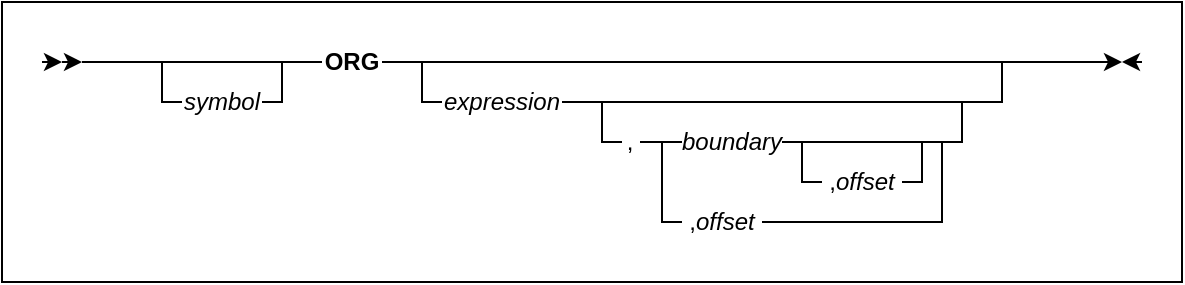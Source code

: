 <mxfile version="12.9.14" type="device"><diagram id="Tc96DBXoSjq8mKtdGG90" name="Page-1"><mxGraphModel dx="981" dy="514" grid="1" gridSize="10" guides="1" tooltips="1" connect="1" arrows="1" fold="1" page="1" pageScale="1" pageWidth="827" pageHeight="1169" math="0" shadow="0"><root><mxCell id="0"/><mxCell id="1" parent="0"/><mxCell id="j_5bdlGQcoBqGCKNDvPN-35" value="" style="rounded=0;whiteSpace=wrap;html=1;" vertex="1" parent="1"><mxGeometry x="100" y="170" width="590" height="140" as="geometry"/></mxCell><mxCell id="j_5bdlGQcoBqGCKNDvPN-4" value="" style="endArrow=classic;html=1;" edge="1" parent="1"><mxGeometry width="50" height="50" relative="1" as="geometry"><mxPoint x="670" y="200" as="sourcePoint"/><mxPoint x="660" y="200" as="targetPoint"/></mxGeometry></mxCell><mxCell id="j_5bdlGQcoBqGCKNDvPN-5" value="" style="endArrow=classic;html=1;" edge="1" parent="1"><mxGeometry width="50" height="50" relative="1" as="geometry"><mxPoint x="130" y="200" as="sourcePoint"/><mxPoint x="140" y="200" as="targetPoint"/></mxGeometry></mxCell><mxCell id="j_5bdlGQcoBqGCKNDvPN-6" value="" style="endArrow=classic;html=1;" edge="1" parent="1"><mxGeometry width="50" height="50" relative="1" as="geometry"><mxPoint x="120" y="200" as="sourcePoint"/><mxPoint x="130" y="200" as="targetPoint"/></mxGeometry></mxCell><mxCell id="j_5bdlGQcoBqGCKNDvPN-7" value="" style="endArrow=none;html=1;rounded=0;exitX=0;exitY=0.5;exitDx=0;exitDy=0;" edge="1" parent="1" source="j_5bdlGQcoBqGCKNDvPN-8"><mxGeometry width="50" height="50" relative="1" as="geometry"><mxPoint x="190" y="230" as="sourcePoint"/><mxPoint x="180" y="200" as="targetPoint"/><Array as="points"><mxPoint x="180" y="220"/></Array></mxGeometry></mxCell><mxCell id="j_5bdlGQcoBqGCKNDvPN-8" value="symbol" style="text;html=1;strokeColor=none;fillColor=none;align=center;verticalAlign=middle;whiteSpace=wrap;rounded=0;fontStyle=2" vertex="1" parent="1"><mxGeometry x="190" y="210" width="40" height="20" as="geometry"/></mxCell><mxCell id="j_5bdlGQcoBqGCKNDvPN-9" value="" style="endArrow=none;html=1;rounded=0;exitX=1;exitY=0.5;exitDx=0;exitDy=0;" edge="1" parent="1" source="j_5bdlGQcoBqGCKNDvPN-8"><mxGeometry width="50" height="50" relative="1" as="geometry"><mxPoint x="270" y="250" as="sourcePoint"/><mxPoint x="240" y="200" as="targetPoint"/><Array as="points"><mxPoint x="240" y="220"/></Array></mxGeometry></mxCell><mxCell id="j_5bdlGQcoBqGCKNDvPN-10" value="ORG" style="text;html=1;strokeColor=none;fillColor=none;align=center;verticalAlign=middle;whiteSpace=wrap;rounded=0;fontStyle=1" vertex="1" parent="1"><mxGeometry x="260" y="190" width="30" height="20" as="geometry"/></mxCell><mxCell id="j_5bdlGQcoBqGCKNDvPN-11" value="" style="endArrow=none;html=1;entryX=0;entryY=0.5;entryDx=0;entryDy=0;" edge="1" parent="1" target="j_5bdlGQcoBqGCKNDvPN-10"><mxGeometry width="50" height="50" relative="1" as="geometry"><mxPoint x="140" y="200" as="sourcePoint"/><mxPoint x="430" y="310" as="targetPoint"/></mxGeometry></mxCell><mxCell id="j_5bdlGQcoBqGCKNDvPN-12" value="" style="endArrow=classic;html=1;exitX=1;exitY=0.5;exitDx=0;exitDy=0;" edge="1" parent="1" source="j_5bdlGQcoBqGCKNDvPN-10"><mxGeometry width="50" height="50" relative="1" as="geometry"><mxPoint x="380" y="360" as="sourcePoint"/><mxPoint x="660" y="200" as="targetPoint"/></mxGeometry></mxCell><mxCell id="j_5bdlGQcoBqGCKNDvPN-15" value="expression" style="text;html=1;strokeColor=none;fillColor=none;align=center;verticalAlign=middle;whiteSpace=wrap;rounded=0;fontStyle=2" vertex="1" parent="1"><mxGeometry x="320" y="210" width="60" height="20" as="geometry"/></mxCell><mxCell id="j_5bdlGQcoBqGCKNDvPN-16" value="" style="endArrow=none;html=1;exitX=1;exitY=0.5;exitDx=0;exitDy=0;rounded=0;" edge="1" parent="1" source="j_5bdlGQcoBqGCKNDvPN-15"><mxGeometry width="50" height="50" relative="1" as="geometry"><mxPoint x="590" y="230" as="sourcePoint"/><mxPoint x="600" y="200" as="targetPoint"/><Array as="points"><mxPoint x="600" y="220"/></Array></mxGeometry></mxCell><mxCell id="j_5bdlGQcoBqGCKNDvPN-19" value="," style="text;html=1;strokeColor=none;fillColor=none;align=center;verticalAlign=middle;whiteSpace=wrap;rounded=0;fontStyle=0" vertex="1" parent="1"><mxGeometry x="409" y="230" width="10" height="20" as="geometry"/></mxCell><mxCell id="j_5bdlGQcoBqGCKNDvPN-21" value="" style="endArrow=none;html=1;rounded=0;exitX=0;exitY=0.5;exitDx=0;exitDy=0;" edge="1" parent="1"><mxGeometry width="50" height="50" relative="1" as="geometry"><mxPoint x="320" y="220" as="sourcePoint"/><mxPoint x="310" y="200" as="targetPoint"/><Array as="points"><mxPoint x="310" y="220"/></Array></mxGeometry></mxCell><mxCell id="j_5bdlGQcoBqGCKNDvPN-22" value="" style="endArrow=none;html=1;rounded=0;exitX=0;exitY=0.5;exitDx=0;exitDy=0;" edge="1" parent="1"><mxGeometry width="50" height="50" relative="1" as="geometry"><mxPoint x="410" y="240" as="sourcePoint"/><mxPoint x="400" y="220" as="targetPoint"/><Array as="points"><mxPoint x="400" y="240"/></Array></mxGeometry></mxCell><mxCell id="j_5bdlGQcoBqGCKNDvPN-25" value="" style="endArrow=none;html=1;rounded=0;exitX=1;exitY=0.5;exitDx=0;exitDy=0;" edge="1" parent="1" source="j_5bdlGQcoBqGCKNDvPN-27"><mxGeometry width="50" height="50" relative="1" as="geometry"><mxPoint x="500" y="240" as="sourcePoint"/><mxPoint x="580" y="220" as="targetPoint"/><Array as="points"><mxPoint x="580" y="240"/></Array></mxGeometry></mxCell><mxCell id="j_5bdlGQcoBqGCKNDvPN-27" value="boundary" style="text;html=1;strokeColor=none;fillColor=none;align=center;verticalAlign=middle;whiteSpace=wrap;rounded=0;fontStyle=2" vertex="1" parent="1"><mxGeometry x="440" y="230" width="50" height="20" as="geometry"/></mxCell><mxCell id="j_5bdlGQcoBqGCKNDvPN-28" value="" style="endArrow=none;html=1;entryX=0;entryY=0.5;entryDx=0;entryDy=0;exitX=1;exitY=0.5;exitDx=0;exitDy=0;" edge="1" parent="1" source="j_5bdlGQcoBqGCKNDvPN-19" target="j_5bdlGQcoBqGCKNDvPN-27"><mxGeometry width="50" height="50" relative="1" as="geometry"><mxPoint x="400" y="360" as="sourcePoint"/><mxPoint x="450" y="310" as="targetPoint"/></mxGeometry></mxCell><mxCell id="j_5bdlGQcoBqGCKNDvPN-29" value="" style="endArrow=none;html=1;rounded=0;exitX=0;exitY=0.5;exitDx=0;exitDy=0;" edge="1" parent="1" source="j_5bdlGQcoBqGCKNDvPN-33"><mxGeometry width="50" height="50" relative="1" as="geometry"><mxPoint x="440" y="270" as="sourcePoint"/><mxPoint x="430" y="240" as="targetPoint"/><Array as="points"><mxPoint x="430" y="280"/></Array></mxGeometry></mxCell><mxCell id="j_5bdlGQcoBqGCKNDvPN-30" value="" style="endArrow=none;html=1;rounded=0;exitX=0;exitY=0.5;exitDx=0;exitDy=0;" edge="1" parent="1"><mxGeometry width="50" height="50" relative="1" as="geometry"><mxPoint x="510" y="260" as="sourcePoint"/><mxPoint x="500" y="240" as="targetPoint"/><Array as="points"><mxPoint x="500" y="260"/></Array></mxGeometry></mxCell><mxCell id="j_5bdlGQcoBqGCKNDvPN-31" value=",&lt;i&gt;offset&lt;/i&gt;" style="text;html=1;strokeColor=none;fillColor=none;align=center;verticalAlign=middle;whiteSpace=wrap;rounded=0;" vertex="1" parent="1"><mxGeometry x="510" y="250" width="40" height="20" as="geometry"/></mxCell><mxCell id="j_5bdlGQcoBqGCKNDvPN-32" value="" style="endArrow=none;html=1;rounded=0;exitX=1;exitY=0.5;exitDx=0;exitDy=0;" edge="1" parent="1"><mxGeometry width="50" height="50" relative="1" as="geometry"><mxPoint x="550" y="260" as="sourcePoint"/><mxPoint x="560" y="240" as="targetPoint"/><Array as="points"><mxPoint x="560" y="260"/></Array></mxGeometry></mxCell><mxCell id="j_5bdlGQcoBqGCKNDvPN-33" value=",&lt;i&gt;offset&lt;/i&gt;" style="text;html=1;strokeColor=none;fillColor=none;align=center;verticalAlign=middle;whiteSpace=wrap;rounded=0;" vertex="1" parent="1"><mxGeometry x="440" y="270" width="40" height="20" as="geometry"/></mxCell><mxCell id="j_5bdlGQcoBqGCKNDvPN-34" value="" style="endArrow=none;html=1;rounded=0;exitX=1;exitY=0.5;exitDx=0;exitDy=0;" edge="1" parent="1" source="j_5bdlGQcoBqGCKNDvPN-33"><mxGeometry width="50" height="50" relative="1" as="geometry"><mxPoint x="560" y="270" as="sourcePoint"/><mxPoint x="570" y="240" as="targetPoint"/><Array as="points"><mxPoint x="570" y="280"/></Array></mxGeometry></mxCell></root></mxGraphModel></diagram></mxfile>